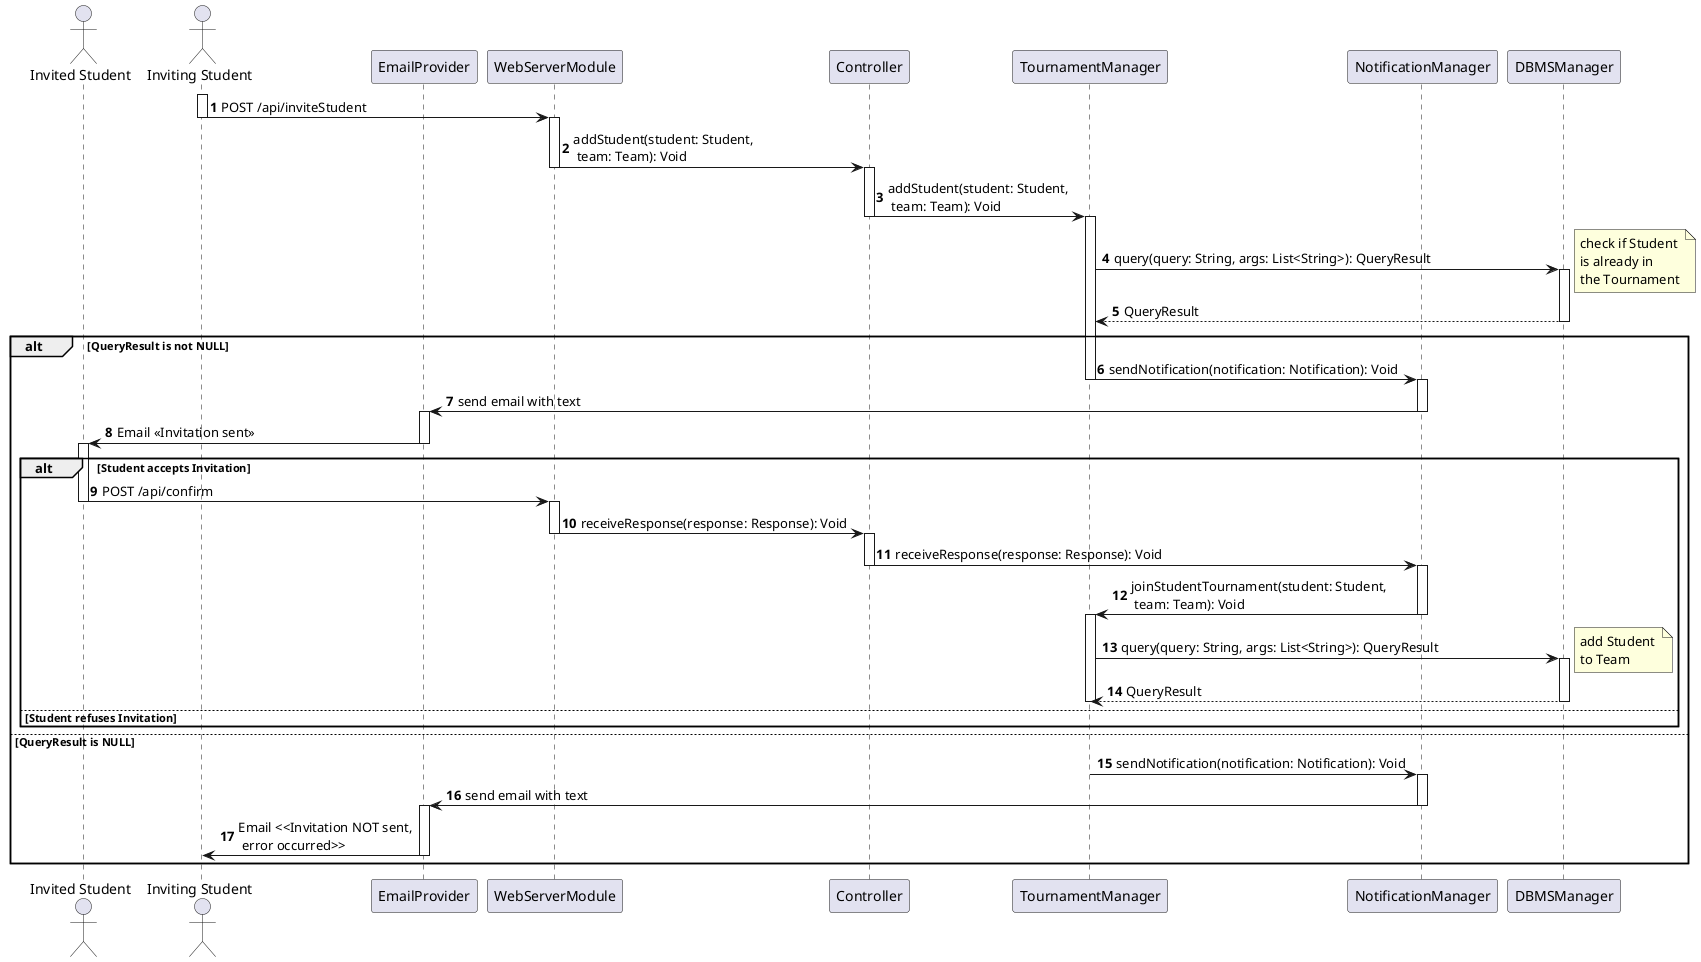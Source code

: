 @startuml

autonumber

actor "Invited Student" as U2
actor "Inviting Student" as U1
participant EmailProvider as EP
participant WebServerModule as WS
participant Controller as C
participant TournamentManager as TM
participant NotificationManager as NM
participant DBMSManager as DBMS

activate U1
U1 -> WS: POST /api/inviteStudent
deactivate U1
activate WS
WS -> C: addStudent(student: Student,\n team: Team): Void
deactivate WS
activate C
C -> TM: addStudent(student: Student,\n team: Team): Void
deactivate C
activate TM
TM -> DBMS: query(query: String, args: List<String>): QueryResult
activate DBMS
note right
    check if Student 
    is already in 
    the Tournament
end note
DBMS --> TM: QueryResult
deactivate DBMS
alt QueryResult is not NULL
    TM -> NM: sendNotification(notification: Notification): Void
    deactivate TM
    activate NM
    NM -> EP: send email with text
    deactivate NM
    activate EP
    EP -> U2: Email <<Invitation sent>>
    deactivate EP
    activate U2
    alt Student accepts Invitation
        U2 -> WS: POST /api/confirm
        deactivate U2
        activate WS
        WS -> C: receiveResponse(response: Response): Void
        deactivate WS
        activate C
        C -> NM: receiveResponse(response: Response): Void
        deactivate C
        activate NM
        NM -> TM: joinStudentTournament(student: Student,\n team: Team): Void
        deactivate NM
        activate TM
        TM -> DBMS: query(query: String, args: List<String>): QueryResult
        note right
            add Student 
            to Team
        end note
        activate DBMS
        DBMS --> TM: QueryResult
        deactivate DBMS
        deactivate TM
    else Student refuses Invitation
    end
else QueryResult is NULL
    TM -> NM: sendNotification(notification: Notification): Void
    activate NM
    NM -> EP: send email with text
    deactivate NM
    activate EP
    EP -> U1: Email <<Invitation NOT sent,\n error occurred>>
    deactivate EP
end

@enduml